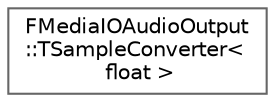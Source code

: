 digraph "Graphical Class Hierarchy"
{
 // INTERACTIVE_SVG=YES
 // LATEX_PDF_SIZE
  bgcolor="transparent";
  edge [fontname=Helvetica,fontsize=10,labelfontname=Helvetica,labelfontsize=10];
  node [fontname=Helvetica,fontsize=10,shape=box,height=0.2,width=0.4];
  rankdir="LR";
  Node0 [id="Node000000",label="FMediaIOAudioOutput\l::TSampleConverter\<\l float \>",height=0.2,width=0.4,color="grey40", fillcolor="white", style="filled",URL="$d8/d54/structFMediaIOAudioOutput_1_1TSampleConverter_3_01float_01_4.html",tooltip="Specialization for float buffers."];
}
